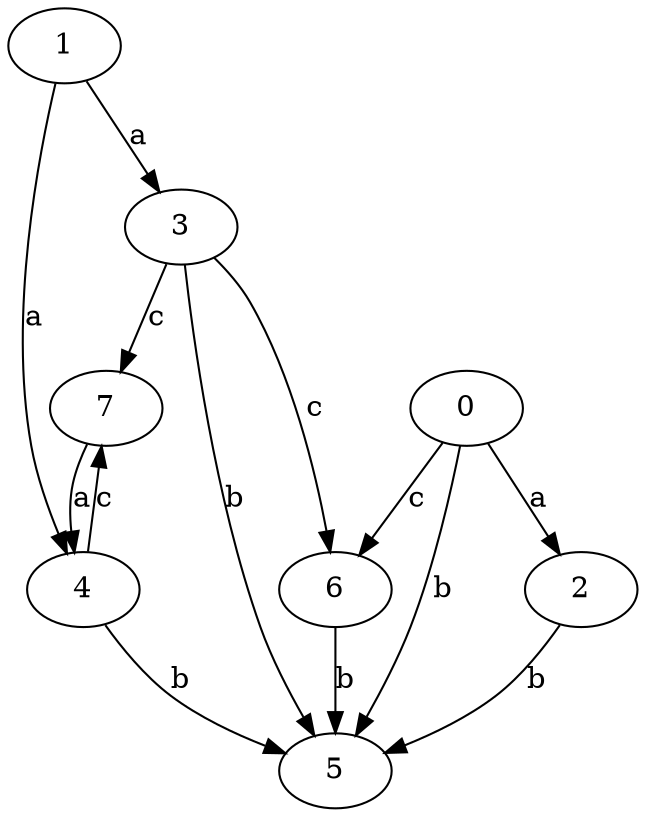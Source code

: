 strict digraph  {
2;
3;
4;
5;
6;
0;
7;
1;
2 -> 5  [label=b];
3 -> 5  [label=b];
3 -> 6  [label=c];
3 -> 7  [label=c];
4 -> 5  [label=b];
4 -> 7  [label=c];
6 -> 5  [label=b];
0 -> 2  [label=a];
0 -> 5  [label=b];
0 -> 6  [label=c];
7 -> 4  [label=a];
1 -> 3  [label=a];
1 -> 4  [label=a];
}
